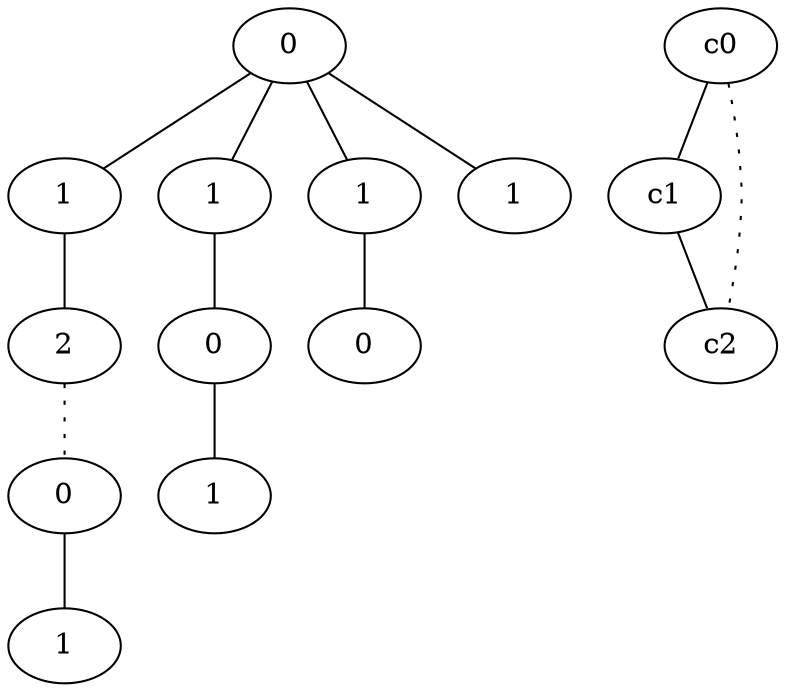 graph {
a0[label=0];
a1[label=1];
a2[label=2];
a3[label=0];
a4[label=1];
a5[label=1];
a6[label=0];
a7[label=1];
a8[label=1];
a9[label=0];
a10[label=1];
a0 -- a1;
a0 -- a5;
a0 -- a8;
a0 -- a10;
a1 -- a2;
a2 -- a3 [style=dotted];
a3 -- a4;
a5 -- a6;
a6 -- a7;
a8 -- a9;
c0 -- c1;
c0 -- c2 [style=dotted];
c1 -- c2;
}
